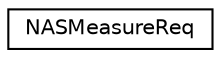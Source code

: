 digraph "Graphical Class Hierarchy"
{
 // LATEX_PDF_SIZE
  edge [fontname="Helvetica",fontsize="10",labelfontname="Helvetica",labelfontsize="10"];
  node [fontname="Helvetica",fontsize="10",shape=record];
  rankdir="LR";
  Node0 [label="NASMeasureReq",height=0.2,width=0.4,color="black", fillcolor="white", style="filled",URL="$structNASMeasureReq.html",tooltip=" "];
}
